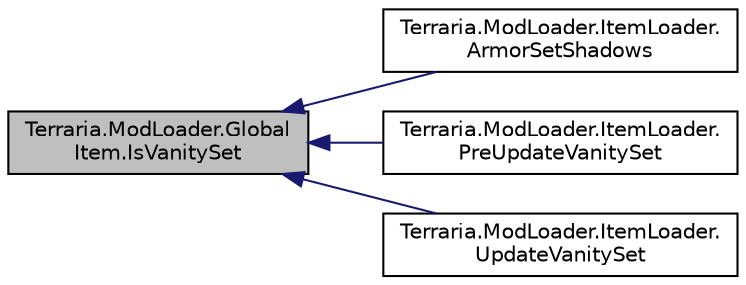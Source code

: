 digraph "Terraria.ModLoader.GlobalItem.IsVanitySet"
{
  edge [fontname="Helvetica",fontsize="10",labelfontname="Helvetica",labelfontsize="10"];
  node [fontname="Helvetica",fontsize="10",shape=record];
  rankdir="LR";
  Node80 [label="Terraria.ModLoader.Global\lItem.IsVanitySet",height=0.2,width=0.4,color="black", fillcolor="grey75", style="filled", fontcolor="black"];
  Node80 -> Node81 [dir="back",color="midnightblue",fontsize="10",style="solid",fontname="Helvetica"];
  Node81 [label="Terraria.ModLoader.ItemLoader.\lArmorSetShadows",height=0.2,width=0.4,color="black", fillcolor="white", style="filled",URL="$class_terraria_1_1_mod_loader_1_1_item_loader.html#afa662b41f42817230101c10acad7ae47"];
  Node80 -> Node82 [dir="back",color="midnightblue",fontsize="10",style="solid",fontname="Helvetica"];
  Node82 [label="Terraria.ModLoader.ItemLoader.\lPreUpdateVanitySet",height=0.2,width=0.4,color="black", fillcolor="white", style="filled",URL="$class_terraria_1_1_mod_loader_1_1_item_loader.html#a040ee98f9ddb5a1c555b0a08e7ea31de"];
  Node80 -> Node83 [dir="back",color="midnightblue",fontsize="10",style="solid",fontname="Helvetica"];
  Node83 [label="Terraria.ModLoader.ItemLoader.\lUpdateVanitySet",height=0.2,width=0.4,color="black", fillcolor="white", style="filled",URL="$class_terraria_1_1_mod_loader_1_1_item_loader.html#a5866cf3c0858190e8cc63460329bd5a4"];
}

